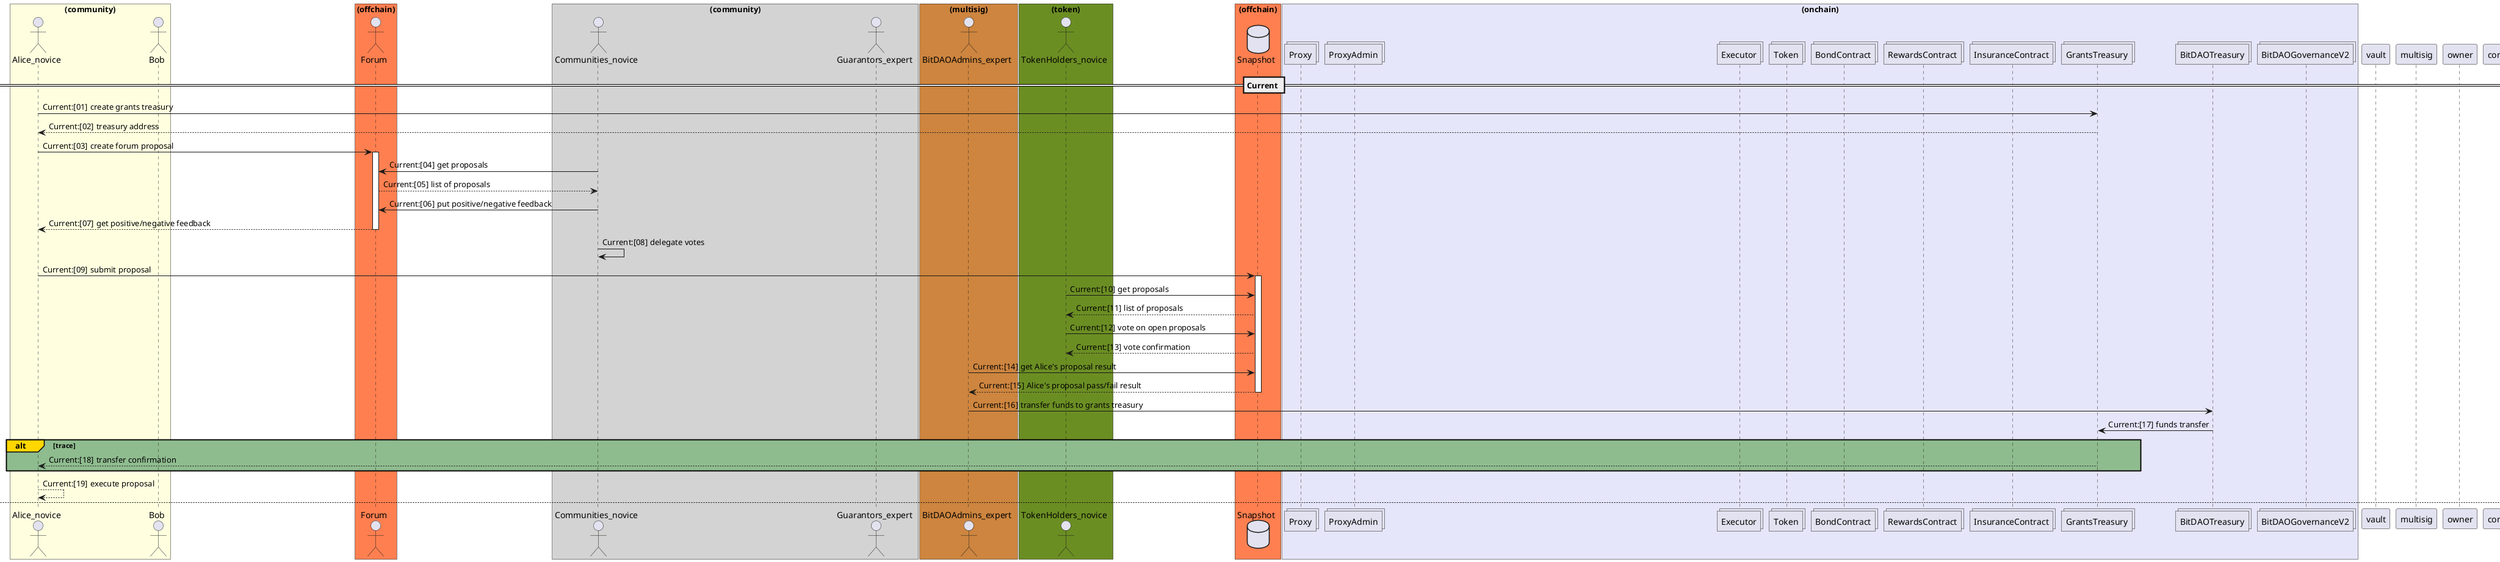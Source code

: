@startuml
!pragma layout smetana
'skinparam defaultFontSize 29

'https://plantuml.com/sequence-diagram
box "(community)" #LightYellow
actor Alice_novice as alice
actor Bob as bob
end box

box "(offchain)" #Coral
actor Forum as forum
end box

box "(community)" #LightGray
actor Communities_novice as community
actor Guarantors_expert as guarantor
end box

box "(multisig)" #Peru
actor BitDAOAdmins_expert as bitdaoadmin
end box

box "(token)" #OliveDrab
actor TokenHolders_novice as tokenholders
endbox

box "(offchain)" #Coral
database Snapshot as snapshot
end box

box "(onchain)" #Lavender
collections Proxy as proxy
collections ProxyAdmin as proxyadmin
collections Executor as executor
collections Token as token
collections BondContract as bondcontract
collections RewardsContract as rewardscontract
collections InsuranceContract as insurancecontract
collections GrantsTreasury as grantstreasury
collections BitDAOTreasury as bitdaotreasury
collections BitDAOGovernanceV2 as bitdaogovernance
end box

autonumber "Current:[00]"

== Current ==

alice -> grantstreasury: create grants treasury
alice <-- grantstreasury: treasury address

alice -> forum: create forum proposal
activate forum
community -> forum: get proposals
community <-- forum: list of proposals
community -> forum: put positive/negative feedback
alice <-- forum: get positive/negative feedback
deactivate forum

community -> community: delegate votes

alice -> snapshot: submit proposal
activate snapshot
tokenholders -> snapshot: get proposals
tokenholders <-- snapshot: list of proposals
tokenholders -> snapshot: vote on open proposals
tokenholders <-- snapshot: vote confirmation

'alice -> snapshot: get Alice's proposal result
'alice <-- snapshot: Alice's proposal pass/fail result

bitdaoadmin -> snapshot: get Alice's proposal result
bitdaoadmin <-- snapshot: Alice's proposal pass/fail result
deactivate snapshot

bitdaoadmin -> bitdaotreasury: transfer funds to grants treasury
bitdaotreasury -> grantstreasury: funds transfer

alt#Gold #DarkSeaGreen trace
  alice <-- grantstreasury: transfer confirmation
end

alice --> alice: execute proposal

newpage

autonumber "Bond:[00]"

== Bond ==


alice -> grantstreasury: create grants treasury
alice <-- grantstreasury: treasury address

' bond

alice -> forum: create forum proposal
activate forum
guarantor -> forum: get proposals
guarantor <-- forum: list of proposals
guarantor -> forum: put positive/negative feedback

alice -> bondcontract: create bond
guarantor -> bondcontract: contribute BIT tokens
guarantor <-- bondcontract: ERC20 Fungible bond tokens (1:1 swap)

' treasury

community -> forum: get proposals
community <-- forum: list of proposals
community -> forum: put positive/negative feedback
alice <-- forum: get positive/negative feedback
deactivate forum

community --> community: delegate votes

alice -> snapshot: submit proposal
activate snapshot
tokenholders -> snapshot: get proposals
tokenholders <-- snapshot: list of proposals
tokenholders -> snapshot: vote on open proposals
tokenholders <-- snapshot: vote confirmation
deactivate snapshot

bitdaoadmin -> bitdaotreasury: allow funds transfer
bitdaotreasury -> grantstreasury: transfer funds

' execution

alice --> alice: execute proposal


' tranche request

'alice -> forum: create tranche release request forum proposal
'activate forum
'guarantor -> forum: get proposals
'guarantor <-- forum: list of proposals
'guarantor -> forum: put positive/negative feedback
'
'community -> forum: get proposals
'community <-- forum: list of proposals
'community -> forum: put positive/negative feedback
'
'alice <-- forum: get positive/negative feedback
'deactivate forum
'
'community --> community: delegate votes

' bond release

alice -> forum: create bond release request forum proposal
activate forum

guarantor -> forum: get proposals
guarantor <-- forum: list of proposals
guarantor -> forum: put positive/negative feedback

community -> forum: get proposals
community <-- forum: list of proposals
community -> forum: put positive/negative feedback

alice <-- forum: get positive/negative feedback
deactivate forum

community --> community: delegate votes

alice -> snapshot: submit bond release request proposal
activate snapshot
guarantor -> snapshot: get proposals
guarantor <-- snapshot: list of proposals
guarantor -> snapshot: vote to release or proportional slash

tokenholders -> snapshot: get proposals
tokenholders <-- snapshot: list of proposals
tokenholders -> snapshot: vote on open proposals
tokenholders <-- snapshot: vote confirmation
deactivate snapshot

bitdaoadmin -> snapshot: get vote result
bitdaoadmin <-- snapshot: pass/fail proposal result

alt#Gold #LightBlue pass
    bitdaoadmin -> bondcontract: release bond
    bitdaoadmin <-- bondcontract: release confirmation
    guarantor -> bondcontract: submit and redeem bond tokens
    guarantor <-- bondcontract: transfer BIT tokens
else #Pink fail
    bitdaoadmin -> bondcontract: slash bond
    bondcontract -> bitdaotreasury: transfer any slashed BIT tokens
    guarantor -> bondcontract: submit and redeem bond tokens (relative to non-slashed portion)
    guarantor <-- bondcontract: transfer BIT tokens
end

alt#Gold #DarkSeaGreen trace
  bitdaoadmin <-- bondcontract: TxHash
end

newpage

autonumber "Roles:[00]"

== Roles ==

alice -> forum: submit create role proposal
community -> forum: list role proposals
community <-- forum: role proposals
community -> forum: positive/negative feedback
alice <-- forum: get positive/negative feedback

community -> community: delegate votes

alice -> snapshot: create admin role

bitdaoadmin -> snapshot: list role proposals
bitdaoadmin <-- snapshot: role proposals
bitdaoadmin -> snapshot: get results
bitdaoadmin <-- snapshot: list of results

bitdaoadmin -> bitdaogovernance: create role

alt#Gold #DarkSeaGreen trace
  bitdaoadmin <-- bitdaogovernance: TxHash
end

newpage

autonumber "Insurance:[00]"

== Insurance ==

alice -> insurancecontract: create insurance ticket


alice -> insurancecontract: pay for insurance daily / monthly


alice -> insurancecontract: compensate

community -> community: delegate votes

alice -> snapshot: submit proposal
guarantor -> snapshot: get proposals
guarantor <-- snapshot: list of proposals
guarantor -> snapshot: vote on proposal
guarantor <-- snapshot: vote confirmation

bitdaoadmin -> snapshot: get vote result
bitdaoadmin <-- snapshot: pass/fail vote result

bitdaoadmin -> bitdaotreasury: allow funds transfer
bitdaotreasury -> insurancecontract: transfer funds

alice <-- insurancecontract: execute proposal


bitdaoadmin -> insurancecontract: if (high debt) terminate alice insurance

community -> community: delegate votes

bitdaoadmin -> snapshot: submit proposal
guarantor -> snapshot: get all proposals
guarantor <-- snapshot: list of proposals
guarantor -> snapshot: vote on proposal

bitdaoadmin -> snapshot: get vote result
bitdaoadmin <-- snapshot: pass/fail vote result

bitdaoadmin -> insurancecontract: terminate insurance
bitdaoadmin <-- insurancecontract: execute proposal

newpage

autonumber "UpgradeGovernance:[00]"

== Upgrade Governance ==

bitdaoadmin -> executor: deploy timelock executor
bitdaoadmin -> bitdaogovernance: deploy initial governance contract logic
bitdaoadmin -> proxyadmin: deploy admin for governance proxy
bitdaoadmin -> proxy: deploy governance proxy and set logic and admin
bitdaoadmin -> proxyadmin: set executor as admin


alice -> bitdaogovernance: deploy new bitdaogovernance implementation

alice -> forum: create forum upgrade proposal with new bitdaogovernance
alice <- community: positive/negative feedback

community -> community: delegate role (developer/all) based votes

alice -> bitdaogovernance: submit upgrade proposal
community -> bitdaogovernance: roles voting

bitdaoadmin -> bitdaogovernance: get roles voting result
bitdaoadmin <-- bitdaogovernance: pass/fail vote result

bitdaoadmin -> bitdaogovernance: start execution
executor <-- bitdaogovernance: execute proposal
executor -> proxyadmin: call governance proxy upgrade to new bitdaogovernance implementation

newpage

autonumber "UpgradeTreasury:[00]"

== Upgrade Treasury ==

bitdaoadmin -> bitdaotreasury: deploy initial treasury contract logic, set governance
bitdaoadmin -> proxyadmin: deploy admin for treasury proxy
bitdaoadmin -> proxy: deploy treasury proxy and set logic and admin
bitdaoadmin -> proxyadmin: set governance executor as admin


alice -> bitdaotreasury: deploy new bitdaotreasury implementation

alice -> forum: create forum upgrade proposal with new bitdaogovernance
alice <- community: positive/negative feedback

community -> community: delegate role (treasury/developer/all) based votes

alice -> bitdaogovernance: submit upgrade proposal
community -> bitdaogovernance: roles voting

bitdaoadmin -> bitdaogovernance: get roles voting result
bitdaoadmin <-- bitdaogovernance: pass/fail vote result

bitdaoadmin -> bitdaogovernance: start execution
executor <-- bitdaogovernance: execute proposal
executor -> proxyadmin: call treasury proxy upgrade to new bitdaotreasury implementation

newpage

autonumber "UpgradeVault:[00]"

== Upgrade Vault ==

bitdaoadmin -> vault: deploy initial vault contract logic, set treasury
bitdaoadmin -> proxyadmin: deploy admin for vault proxy
bitdaoadmin -> proxy: deploy vault proxy and set logic and admin
bitdaoadmin -> proxyadmin: set governance executor as admin


alice -> vault: deploy new vault implementation

alice -> forum: create forum upgrade proposal with new bitdaogovernance
alice <- community: positive/negative feedback

community -> community: delegate role (treasury/all) based votes

alice -> bitdaogovernance: submit upgrade proposal
community -> bitdaogovernance: roles voting

bitdaoadmin -> bitdaogovernance: get roles voting result
bitdaoadmin <-- bitdaogovernance: pass/fail vote result

bitdaoadmin -> bitdaogovernance: start execution
executor <-- bitdaogovernance: execute proposal
executor -> proxyadmin: call vault proxy upgrade to new vault implementation

newpage

autonumber "UpgradeBond:[00]"

== Upgrade Bond ==

bitdaoadmin -> bondcontract: deploy initial bond factory contract logic, set treasury
bitdaoadmin -> proxyadmin: deploy admin for bond factory proxy
bitdaoadmin -> proxy: deploy bond factory proxy and set logic and admin
bitdaoadmin -> proxyadmin: set governance executor as admin


alice -> bondcontract: deploy new bond factory contract implementation

alice -> forum: create forum upgrade proposal with new bitdaogovernance
alice <- community: positive/negative feedback

community -> community: delegate role (treasury/all) based votes

alice -> bitdaogovernance: submit upgrade proposal
community -> bitdaogovernance: roles voting

bitdaoadmin -> bitdaogovernance: get roles voting result
bitdaoadmin <-- bitdaogovernance: pass/fail vote result

bitdaoadmin -> bitdaogovernance: start execution
executor <-- bitdaogovernance: execute proposal
executor -> proxyadmin: call bond contract proxy upgrade to new bond contract implementation

newpage

autonumber "UpgradeToken:[00]"

== Upgrade Token / Derivative ==

bitdaoadmin -> token: deploy initial token/derivative logic
bitdaoadmin -> proxyadmin: deploy admin for token proxy
bitdaoadmin -> proxy: deploy token proxy and set logic and admin
bitdaoadmin -> proxyadmin: set governance executor as admin


alice -> token: deploy new token contract implementation

alice -> forum: create forum upgrade proposal with new bitdaogovernance
alice <- community: positive/negative feedback

community -> community: delegate role based votes

alice -> bitdaogovernance: submit upgrade proposal
community -> bitdaogovernance: roles voting

bitdaoadmin -> bitdaogovernance: get roles voting result
bitdaoadmin <-- bitdaogovernance: pass/fail vote result

bitdaoadmin -> bitdaogovernance: start execution
executor <-- bitdaogovernance: execute proposal
executor -> proxyadmin: call token proxy upgrade to new token implementation

newpage

autonumber "UpgradeSnapshot:[00]"

== Upgrade Snapshot ==

alice -> forum: create snapshot upgrade request forum proposal
activate forum

guarantor -> forum: get proposals
guarantor <-- forum: list of proposals
guarantor -> forum: put positive/negative feedback

community -> forum: get proposals
community <-- forum: list of proposals
community -> forum: put positive/negative feedback

alice <-- forum: get positive/negative feedback
deactivate forum

community --> community: delegate votes

alice -> snapshot: submit snapshot upgrade request proposal
activate snapshot
guarantor -> snapshot: get proposals
guarantor <-- snapshot: list of proposals
guarantor -> snapshot: vote to release or proportional slash

tokenholders -> snapshot: get proposals
tokenholders <-- snapshot: list of proposals
tokenholders -> snapshot: vote on open proposals
tokenholders <-- snapshot: vote confirmation
deactivate snapshot

bitdaoadmin -> snapshot: get vote result
bitdaoadmin <-- snapshot: pass/fail vote result
bitdaoadmin -> snapshot: upgrade snapshot

newpage

autonumber "UpgradeMultisig:[00]"

== Upgrade Multisig ==

alice -> forum: create multisig upgrade request forum proposal
activate forum

guarantor -> forum: get proposals
guarantor <-- forum: list of proposals
guarantor -> forum: put positive/negative feedback

community -> forum: get proposals
community <-- forum: list of proposals
community -> forum: put positive/negative feedback

alice <-- forum: get positive/negative feedback
deactivate forum

community --> community: delegate votes

alice -> snapshot: submit multisig upgrade request proposal
activate snapshot
guarantor -> snapshot: get proposals
guarantor <-- snapshot: list of proposals
guarantor -> snapshot: vote to release or proportional slash

tokenholders -> snapshot: get proposals
tokenholders <-- snapshot: list of proposals
tokenholders -> snapshot: vote on open proposals
tokenholders <-- snapshot: vote confirmation
deactivate snapshot

bitdaoadmin -> snapshot: get vote result
bitdaoadmin <-- snapshot: pass/fail vote result
bitdaoadmin -> multisig: create a new multisig
bitdaoadmin -> multisig: transfer funds from the old multisig to the new multisig

newpage

autonumber "UpgradeOwners:[00]"

== Upgrade Owners ==

alice -> forum: create owners upgrade request forum proposal
activate forum

guarantor -> forum: get proposals
guarantor <-- forum: list of proposals
guarantor -> forum: put positive/negative feedback

community -> forum: get proposals
community <-- forum: list of proposals
community -> forum: put positive/negative feedback

alice <-- forum: get positive/negative feedback
deactivate forum

community --> community: delegate votes

alice -> snapshot: submit owners upgrade request proposal
activate snapshot
guarantor -> snapshot: get proposals
guarantor <-- snapshot: list of proposals
guarantor -> snapshot: vote to release or proportional slash

tokenholders -> snapshot: get proposals
tokenholders <-- snapshot: list of proposals
tokenholders -> snapshot: vote on open proposals
tokenholders <-- snapshot: vote confirmation
deactivate snapshot

bitdaoadmin -> snapshot: get vote result
bitdaoadmin <-- snapshot: pass/fail vote result
bitdaoadmin -> owner: create a new owner
bitdaoadmin -> contract: transfer ownership to the new owner


newpage

autonumber "Rewards:[00]"

== Rewards ==

alice -> forum: create forum proposal
alice <- guarantor: positive/negative feedback
alice -> rewardscontract: create rewards program

community -> community: delegate votes

alice -> snapshot: submit proposal

bitdaoadmin -> bitdaotreasury: allow funds
bitdaotreasury -> rewardscontract: transfer funds for rewards

alice <-- rewardscontract: execute proposal


bob -> forum: create forum proposal
bob <- guarantor: positive/negative feedback

bob -> snapshot: submit release request
community -> community: delegate votes
community -> snapshot: vote
community -> rewardscontract: claim reward


@enduml